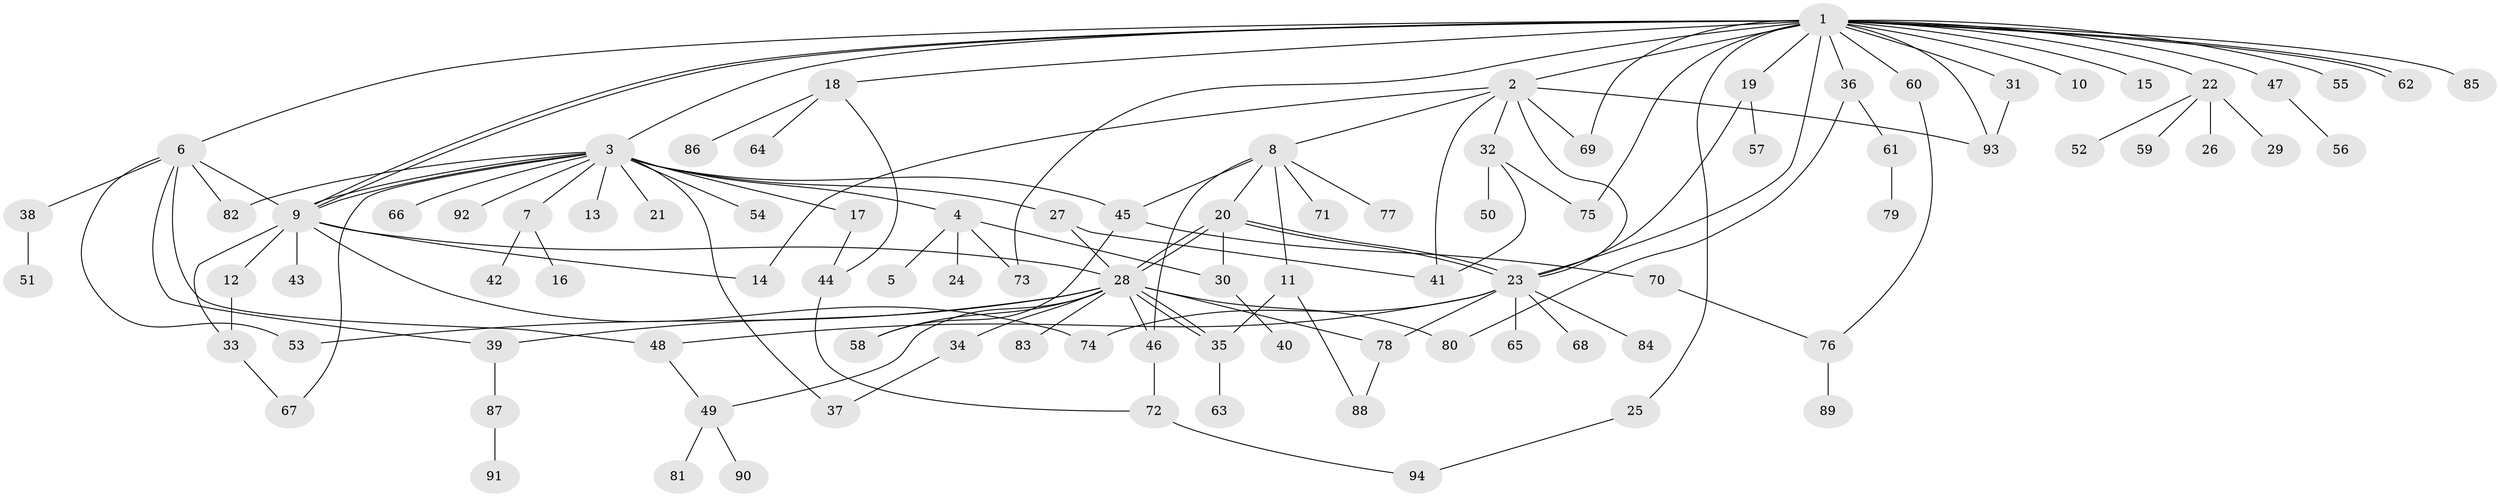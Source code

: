 // coarse degree distribution, {20: 0.0273972602739726, 15: 0.0273972602739726, 4: 0.0821917808219178, 7: 0.0136986301369863, 2: 0.273972602739726, 8: 0.0136986301369863, 1: 0.4246575342465753, 5: 0.0410958904109589, 3: 0.0958904109589041}
// Generated by graph-tools (version 1.1) at 2025/51/02/27/25 19:51:57]
// undirected, 94 vertices, 135 edges
graph export_dot {
graph [start="1"]
  node [color=gray90,style=filled];
  1;
  2;
  3;
  4;
  5;
  6;
  7;
  8;
  9;
  10;
  11;
  12;
  13;
  14;
  15;
  16;
  17;
  18;
  19;
  20;
  21;
  22;
  23;
  24;
  25;
  26;
  27;
  28;
  29;
  30;
  31;
  32;
  33;
  34;
  35;
  36;
  37;
  38;
  39;
  40;
  41;
  42;
  43;
  44;
  45;
  46;
  47;
  48;
  49;
  50;
  51;
  52;
  53;
  54;
  55;
  56;
  57;
  58;
  59;
  60;
  61;
  62;
  63;
  64;
  65;
  66;
  67;
  68;
  69;
  70;
  71;
  72;
  73;
  74;
  75;
  76;
  77;
  78;
  79;
  80;
  81;
  82;
  83;
  84;
  85;
  86;
  87;
  88;
  89;
  90;
  91;
  92;
  93;
  94;
  1 -- 2;
  1 -- 3;
  1 -- 6;
  1 -- 9;
  1 -- 9;
  1 -- 10;
  1 -- 15;
  1 -- 18;
  1 -- 19;
  1 -- 22;
  1 -- 23;
  1 -- 25;
  1 -- 31;
  1 -- 36;
  1 -- 47;
  1 -- 55;
  1 -- 60;
  1 -- 62;
  1 -- 62;
  1 -- 69;
  1 -- 73;
  1 -- 75;
  1 -- 85;
  1 -- 93;
  2 -- 8;
  2 -- 14;
  2 -- 23;
  2 -- 32;
  2 -- 41;
  2 -- 69;
  2 -- 93;
  3 -- 4;
  3 -- 7;
  3 -- 9;
  3 -- 9;
  3 -- 13;
  3 -- 17;
  3 -- 21;
  3 -- 27;
  3 -- 37;
  3 -- 45;
  3 -- 54;
  3 -- 66;
  3 -- 67;
  3 -- 82;
  3 -- 92;
  4 -- 5;
  4 -- 24;
  4 -- 30;
  4 -- 73;
  6 -- 9;
  6 -- 38;
  6 -- 39;
  6 -- 48;
  6 -- 53;
  6 -- 82;
  7 -- 16;
  7 -- 42;
  8 -- 11;
  8 -- 20;
  8 -- 45;
  8 -- 46;
  8 -- 71;
  8 -- 77;
  9 -- 12;
  9 -- 14;
  9 -- 28;
  9 -- 33;
  9 -- 43;
  9 -- 74;
  11 -- 35;
  11 -- 88;
  12 -- 33;
  17 -- 44;
  18 -- 44;
  18 -- 64;
  18 -- 86;
  19 -- 23;
  19 -- 57;
  20 -- 23;
  20 -- 23;
  20 -- 28;
  20 -- 28;
  20 -- 30;
  22 -- 26;
  22 -- 29;
  22 -- 52;
  22 -- 59;
  23 -- 48;
  23 -- 65;
  23 -- 68;
  23 -- 74;
  23 -- 78;
  23 -- 84;
  25 -- 94;
  27 -- 28;
  27 -- 41;
  28 -- 34;
  28 -- 35;
  28 -- 35;
  28 -- 39;
  28 -- 46;
  28 -- 49;
  28 -- 53;
  28 -- 58;
  28 -- 78;
  28 -- 80;
  28 -- 83;
  30 -- 40;
  31 -- 93;
  32 -- 41;
  32 -- 50;
  32 -- 75;
  33 -- 67;
  34 -- 37;
  35 -- 63;
  36 -- 61;
  36 -- 80;
  38 -- 51;
  39 -- 87;
  44 -- 72;
  45 -- 58;
  45 -- 70;
  46 -- 72;
  47 -- 56;
  48 -- 49;
  49 -- 81;
  49 -- 90;
  60 -- 76;
  61 -- 79;
  70 -- 76;
  72 -- 94;
  76 -- 89;
  78 -- 88;
  87 -- 91;
}
